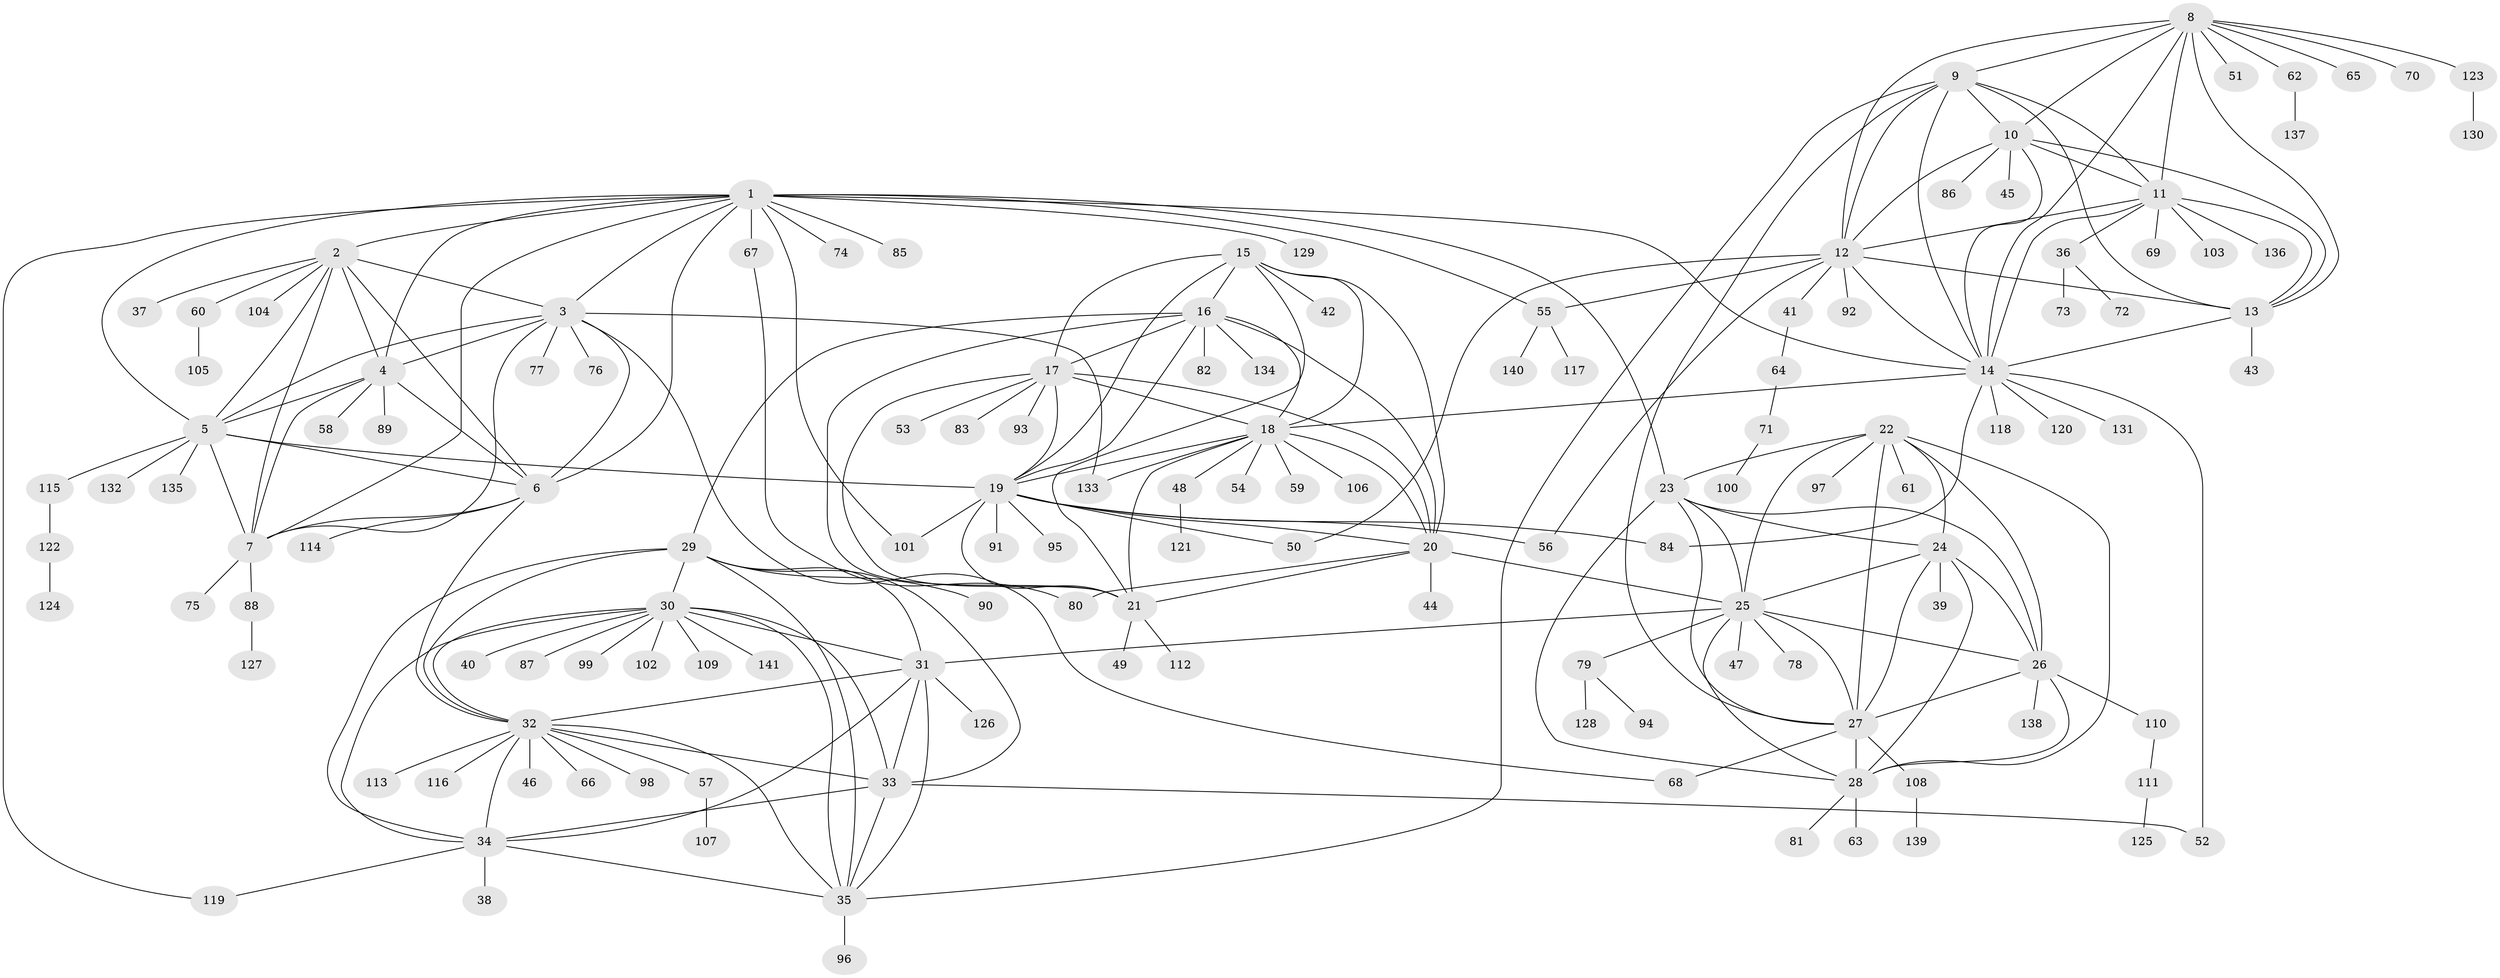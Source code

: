 // Generated by graph-tools (version 1.1) at 2025/50/03/09/25 03:50:35]
// undirected, 141 vertices, 231 edges
graph export_dot {
graph [start="1"]
  node [color=gray90,style=filled];
  1;
  2;
  3;
  4;
  5;
  6;
  7;
  8;
  9;
  10;
  11;
  12;
  13;
  14;
  15;
  16;
  17;
  18;
  19;
  20;
  21;
  22;
  23;
  24;
  25;
  26;
  27;
  28;
  29;
  30;
  31;
  32;
  33;
  34;
  35;
  36;
  37;
  38;
  39;
  40;
  41;
  42;
  43;
  44;
  45;
  46;
  47;
  48;
  49;
  50;
  51;
  52;
  53;
  54;
  55;
  56;
  57;
  58;
  59;
  60;
  61;
  62;
  63;
  64;
  65;
  66;
  67;
  68;
  69;
  70;
  71;
  72;
  73;
  74;
  75;
  76;
  77;
  78;
  79;
  80;
  81;
  82;
  83;
  84;
  85;
  86;
  87;
  88;
  89;
  90;
  91;
  92;
  93;
  94;
  95;
  96;
  97;
  98;
  99;
  100;
  101;
  102;
  103;
  104;
  105;
  106;
  107;
  108;
  109;
  110;
  111;
  112;
  113;
  114;
  115;
  116;
  117;
  118;
  119;
  120;
  121;
  122;
  123;
  124;
  125;
  126;
  127;
  128;
  129;
  130;
  131;
  132;
  133;
  134;
  135;
  136;
  137;
  138;
  139;
  140;
  141;
  1 -- 2;
  1 -- 3;
  1 -- 4;
  1 -- 5;
  1 -- 6;
  1 -- 7;
  1 -- 14;
  1 -- 23;
  1 -- 55;
  1 -- 67;
  1 -- 74;
  1 -- 85;
  1 -- 101;
  1 -- 119;
  1 -- 129;
  2 -- 3;
  2 -- 4;
  2 -- 5;
  2 -- 6;
  2 -- 7;
  2 -- 37;
  2 -- 60;
  2 -- 104;
  3 -- 4;
  3 -- 5;
  3 -- 6;
  3 -- 7;
  3 -- 68;
  3 -- 76;
  3 -- 77;
  3 -- 133;
  4 -- 5;
  4 -- 6;
  4 -- 7;
  4 -- 58;
  4 -- 89;
  5 -- 6;
  5 -- 7;
  5 -- 19;
  5 -- 115;
  5 -- 132;
  5 -- 135;
  6 -- 7;
  6 -- 32;
  6 -- 114;
  7 -- 75;
  7 -- 88;
  8 -- 9;
  8 -- 10;
  8 -- 11;
  8 -- 12;
  8 -- 13;
  8 -- 14;
  8 -- 51;
  8 -- 62;
  8 -- 65;
  8 -- 70;
  8 -- 123;
  9 -- 10;
  9 -- 11;
  9 -- 12;
  9 -- 13;
  9 -- 14;
  9 -- 27;
  9 -- 35;
  10 -- 11;
  10 -- 12;
  10 -- 13;
  10 -- 14;
  10 -- 45;
  10 -- 86;
  11 -- 12;
  11 -- 13;
  11 -- 14;
  11 -- 36;
  11 -- 69;
  11 -- 103;
  11 -- 136;
  12 -- 13;
  12 -- 14;
  12 -- 41;
  12 -- 50;
  12 -- 55;
  12 -- 56;
  12 -- 92;
  13 -- 14;
  13 -- 43;
  14 -- 18;
  14 -- 52;
  14 -- 84;
  14 -- 118;
  14 -- 120;
  14 -- 131;
  15 -- 16;
  15 -- 17;
  15 -- 18;
  15 -- 19;
  15 -- 20;
  15 -- 21;
  15 -- 42;
  16 -- 17;
  16 -- 18;
  16 -- 19;
  16 -- 20;
  16 -- 21;
  16 -- 29;
  16 -- 82;
  16 -- 134;
  17 -- 18;
  17 -- 19;
  17 -- 20;
  17 -- 21;
  17 -- 53;
  17 -- 83;
  17 -- 93;
  18 -- 19;
  18 -- 20;
  18 -- 21;
  18 -- 48;
  18 -- 54;
  18 -- 59;
  18 -- 106;
  18 -- 133;
  19 -- 20;
  19 -- 21;
  19 -- 50;
  19 -- 56;
  19 -- 84;
  19 -- 91;
  19 -- 95;
  19 -- 101;
  20 -- 21;
  20 -- 25;
  20 -- 44;
  20 -- 80;
  21 -- 49;
  21 -- 112;
  22 -- 23;
  22 -- 24;
  22 -- 25;
  22 -- 26;
  22 -- 27;
  22 -- 28;
  22 -- 61;
  22 -- 97;
  23 -- 24;
  23 -- 25;
  23 -- 26;
  23 -- 27;
  23 -- 28;
  24 -- 25;
  24 -- 26;
  24 -- 27;
  24 -- 28;
  24 -- 39;
  25 -- 26;
  25 -- 27;
  25 -- 28;
  25 -- 31;
  25 -- 47;
  25 -- 78;
  25 -- 79;
  26 -- 27;
  26 -- 28;
  26 -- 110;
  26 -- 138;
  27 -- 28;
  27 -- 68;
  27 -- 108;
  28 -- 63;
  28 -- 81;
  29 -- 30;
  29 -- 31;
  29 -- 32;
  29 -- 33;
  29 -- 34;
  29 -- 35;
  29 -- 90;
  30 -- 31;
  30 -- 32;
  30 -- 33;
  30 -- 34;
  30 -- 35;
  30 -- 40;
  30 -- 87;
  30 -- 99;
  30 -- 102;
  30 -- 109;
  30 -- 141;
  31 -- 32;
  31 -- 33;
  31 -- 34;
  31 -- 35;
  31 -- 126;
  32 -- 33;
  32 -- 34;
  32 -- 35;
  32 -- 46;
  32 -- 57;
  32 -- 66;
  32 -- 98;
  32 -- 113;
  32 -- 116;
  33 -- 34;
  33 -- 35;
  33 -- 52;
  34 -- 35;
  34 -- 38;
  34 -- 119;
  35 -- 96;
  36 -- 72;
  36 -- 73;
  41 -- 64;
  48 -- 121;
  55 -- 117;
  55 -- 140;
  57 -- 107;
  60 -- 105;
  62 -- 137;
  64 -- 71;
  67 -- 80;
  71 -- 100;
  79 -- 94;
  79 -- 128;
  88 -- 127;
  108 -- 139;
  110 -- 111;
  111 -- 125;
  115 -- 122;
  122 -- 124;
  123 -- 130;
}
